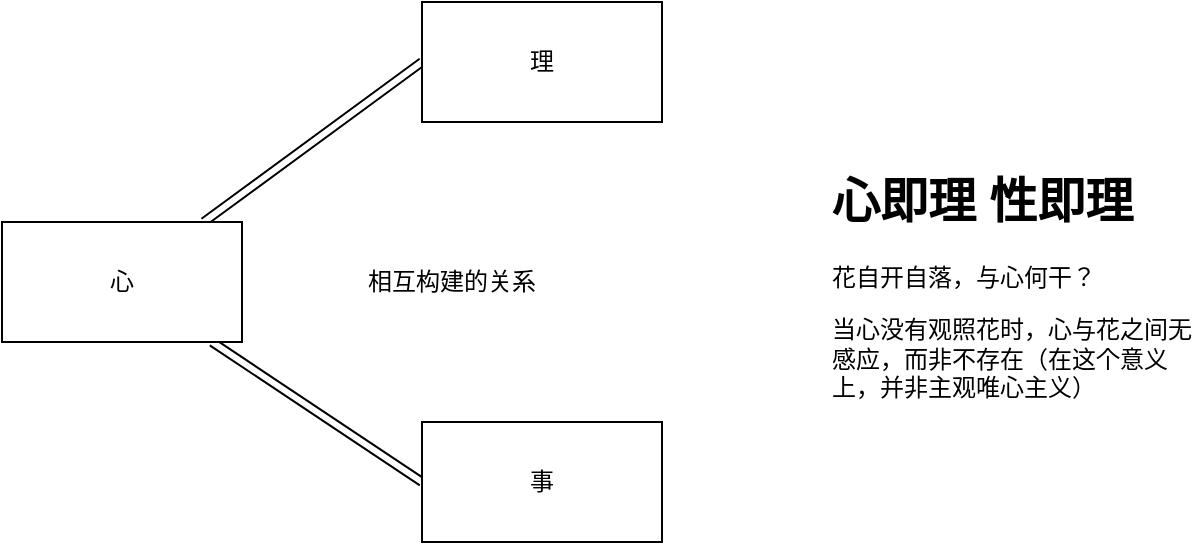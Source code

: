 <mxfile version="17.4.4" type="github">
  <diagram id="ZRJJVTkRSKi0hP1kti0m" name="Page-1">
    <mxGraphModel dx="782" dy="514" grid="1" gridSize="10" guides="1" tooltips="1" connect="1" arrows="1" fold="1" page="1" pageScale="1" pageWidth="827" pageHeight="1169" math="0" shadow="0">
      <root>
        <mxCell id="0" />
        <mxCell id="1" parent="0" />
        <mxCell id="ViJ2TcdAd6PLvsIQVYgs-4" style="edgeStyle=none;shape=link;rounded=0;orthogonalLoop=1;jettySize=auto;html=1;entryX=0;entryY=0.5;entryDx=0;entryDy=0;" edge="1" parent="1" source="ViJ2TcdAd6PLvsIQVYgs-1" target="ViJ2TcdAd6PLvsIQVYgs-5">
          <mxGeometry relative="1" as="geometry">
            <mxPoint x="320" y="280" as="targetPoint" />
          </mxGeometry>
        </mxCell>
        <mxCell id="ViJ2TcdAd6PLvsIQVYgs-6" style="edgeStyle=none;shape=link;rounded=0;sketch=0;orthogonalLoop=1;jettySize=auto;html=1;entryX=0;entryY=0.5;entryDx=0;entryDy=0;shadow=0;endArrow=block;endFill=0;" edge="1" parent="1" source="ViJ2TcdAd6PLvsIQVYgs-1" target="ViJ2TcdAd6PLvsIQVYgs-2">
          <mxGeometry relative="1" as="geometry" />
        </mxCell>
        <mxCell id="ViJ2TcdAd6PLvsIQVYgs-1" value="心" style="rounded=0;whiteSpace=wrap;html=1;" vertex="1" parent="1">
          <mxGeometry x="120" y="160" width="120" height="60" as="geometry" />
        </mxCell>
        <mxCell id="ViJ2TcdAd6PLvsIQVYgs-2" value="理" style="rounded=0;whiteSpace=wrap;html=1;" vertex="1" parent="1">
          <mxGeometry x="330" y="50" width="120" height="60" as="geometry" />
        </mxCell>
        <mxCell id="ViJ2TcdAd6PLvsIQVYgs-5" value="事" style="rounded=0;whiteSpace=wrap;html=1;" vertex="1" parent="1">
          <mxGeometry x="330" y="260" width="120" height="60" as="geometry" />
        </mxCell>
        <mxCell id="ViJ2TcdAd6PLvsIQVYgs-7" value="相互构建的关系" style="text;html=1;strokeColor=none;fillColor=none;align=center;verticalAlign=middle;whiteSpace=wrap;rounded=0;" vertex="1" parent="1">
          <mxGeometry x="290" y="175" width="110" height="30" as="geometry" />
        </mxCell>
        <mxCell id="ViJ2TcdAd6PLvsIQVYgs-8" value="&lt;h1&gt;心即理 性即理&lt;/h1&gt;&lt;p&gt;花自开自落，与心何干？&lt;/p&gt;&lt;p&gt;当心没有观照花时，心与花之间无感应，而非不存在（在这个意义上，并非主观唯心主义）&lt;/p&gt;" style="text;html=1;strokeColor=none;fillColor=none;spacing=5;spacingTop=-20;whiteSpace=wrap;overflow=hidden;rounded=0;" vertex="1" parent="1">
          <mxGeometry x="530" y="130" width="190" height="120" as="geometry" />
        </mxCell>
      </root>
    </mxGraphModel>
  </diagram>
</mxfile>
